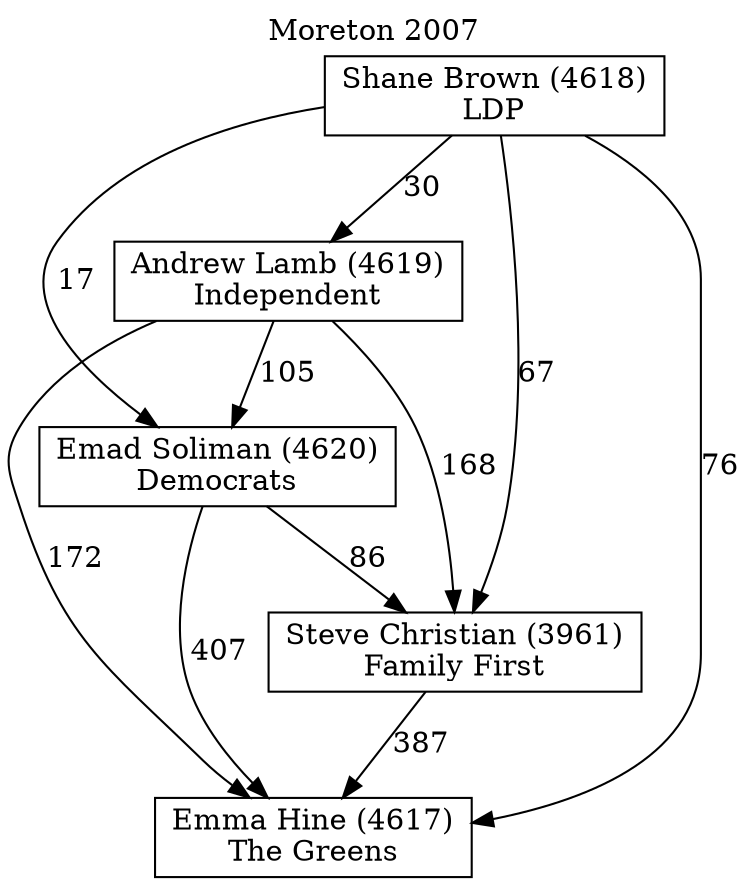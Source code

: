 // House preference flow
digraph "Emma Hine (4617)_Moreton_2007" {
	graph [label="Moreton 2007" labelloc=t mclimit=10]
	node [shape=box]
	"Emma Hine (4617)" [label="Emma Hine (4617)
The Greens"]
	"Steve Christian (3961)" [label="Steve Christian (3961)
Family First"]
	"Emad Soliman (4620)" [label="Emad Soliman (4620)
Democrats"]
	"Andrew Lamb (4619)" [label="Andrew Lamb (4619)
Independent"]
	"Shane Brown (4618)" [label="Shane Brown (4618)
LDP"]
	"Emma Hine (4617)" [label="Emma Hine (4617)
The Greens"]
	"Emad Soliman (4620)" [label="Emad Soliman (4620)
Democrats"]
	"Andrew Lamb (4619)" [label="Andrew Lamb (4619)
Independent"]
	"Shane Brown (4618)" [label="Shane Brown (4618)
LDP"]
	"Emma Hine (4617)" [label="Emma Hine (4617)
The Greens"]
	"Andrew Lamb (4619)" [label="Andrew Lamb (4619)
Independent"]
	"Shane Brown (4618)" [label="Shane Brown (4618)
LDP"]
	"Emma Hine (4617)" [label="Emma Hine (4617)
The Greens"]
	"Shane Brown (4618)" [label="Shane Brown (4618)
LDP"]
	"Shane Brown (4618)" [label="Shane Brown (4618)
LDP"]
	"Andrew Lamb (4619)" [label="Andrew Lamb (4619)
Independent"]
	"Shane Brown (4618)" [label="Shane Brown (4618)
LDP"]
	"Shane Brown (4618)" [label="Shane Brown (4618)
LDP"]
	"Emad Soliman (4620)" [label="Emad Soliman (4620)
Democrats"]
	"Andrew Lamb (4619)" [label="Andrew Lamb (4619)
Independent"]
	"Shane Brown (4618)" [label="Shane Brown (4618)
LDP"]
	"Emad Soliman (4620)" [label="Emad Soliman (4620)
Democrats"]
	"Shane Brown (4618)" [label="Shane Brown (4618)
LDP"]
	"Shane Brown (4618)" [label="Shane Brown (4618)
LDP"]
	"Andrew Lamb (4619)" [label="Andrew Lamb (4619)
Independent"]
	"Shane Brown (4618)" [label="Shane Brown (4618)
LDP"]
	"Shane Brown (4618)" [label="Shane Brown (4618)
LDP"]
	"Steve Christian (3961)" [label="Steve Christian (3961)
Family First"]
	"Emad Soliman (4620)" [label="Emad Soliman (4620)
Democrats"]
	"Andrew Lamb (4619)" [label="Andrew Lamb (4619)
Independent"]
	"Shane Brown (4618)" [label="Shane Brown (4618)
LDP"]
	"Steve Christian (3961)" [label="Steve Christian (3961)
Family First"]
	"Andrew Lamb (4619)" [label="Andrew Lamb (4619)
Independent"]
	"Shane Brown (4618)" [label="Shane Brown (4618)
LDP"]
	"Steve Christian (3961)" [label="Steve Christian (3961)
Family First"]
	"Shane Brown (4618)" [label="Shane Brown (4618)
LDP"]
	"Shane Brown (4618)" [label="Shane Brown (4618)
LDP"]
	"Andrew Lamb (4619)" [label="Andrew Lamb (4619)
Independent"]
	"Shane Brown (4618)" [label="Shane Brown (4618)
LDP"]
	"Shane Brown (4618)" [label="Shane Brown (4618)
LDP"]
	"Emad Soliman (4620)" [label="Emad Soliman (4620)
Democrats"]
	"Andrew Lamb (4619)" [label="Andrew Lamb (4619)
Independent"]
	"Shane Brown (4618)" [label="Shane Brown (4618)
LDP"]
	"Emad Soliman (4620)" [label="Emad Soliman (4620)
Democrats"]
	"Shane Brown (4618)" [label="Shane Brown (4618)
LDP"]
	"Shane Brown (4618)" [label="Shane Brown (4618)
LDP"]
	"Andrew Lamb (4619)" [label="Andrew Lamb (4619)
Independent"]
	"Shane Brown (4618)" [label="Shane Brown (4618)
LDP"]
	"Shane Brown (4618)" [label="Shane Brown (4618)
LDP"]
	"Steve Christian (3961)" -> "Emma Hine (4617)" [label=387]
	"Emad Soliman (4620)" -> "Steve Christian (3961)" [label=86]
	"Andrew Lamb (4619)" -> "Emad Soliman (4620)" [label=105]
	"Shane Brown (4618)" -> "Andrew Lamb (4619)" [label=30]
	"Emad Soliman (4620)" -> "Emma Hine (4617)" [label=407]
	"Andrew Lamb (4619)" -> "Emma Hine (4617)" [label=172]
	"Shane Brown (4618)" -> "Emma Hine (4617)" [label=76]
	"Shane Brown (4618)" -> "Emad Soliman (4620)" [label=17]
	"Andrew Lamb (4619)" -> "Steve Christian (3961)" [label=168]
	"Shane Brown (4618)" -> "Steve Christian (3961)" [label=67]
}
